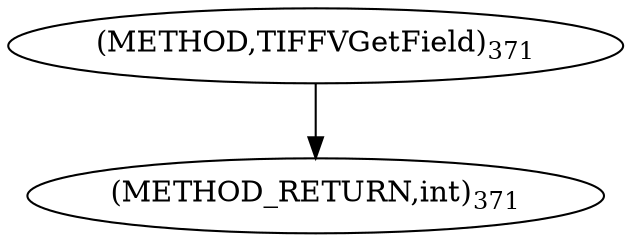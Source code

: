 digraph "TIFFVGetField" {  
"8530" [label = <(METHOD,TIFFVGetField)<SUB>371</SUB>> ]
"8534" [label = <(METHOD_RETURN,int)<SUB>371</SUB>> ]
  "8530" -> "8534" 
}
